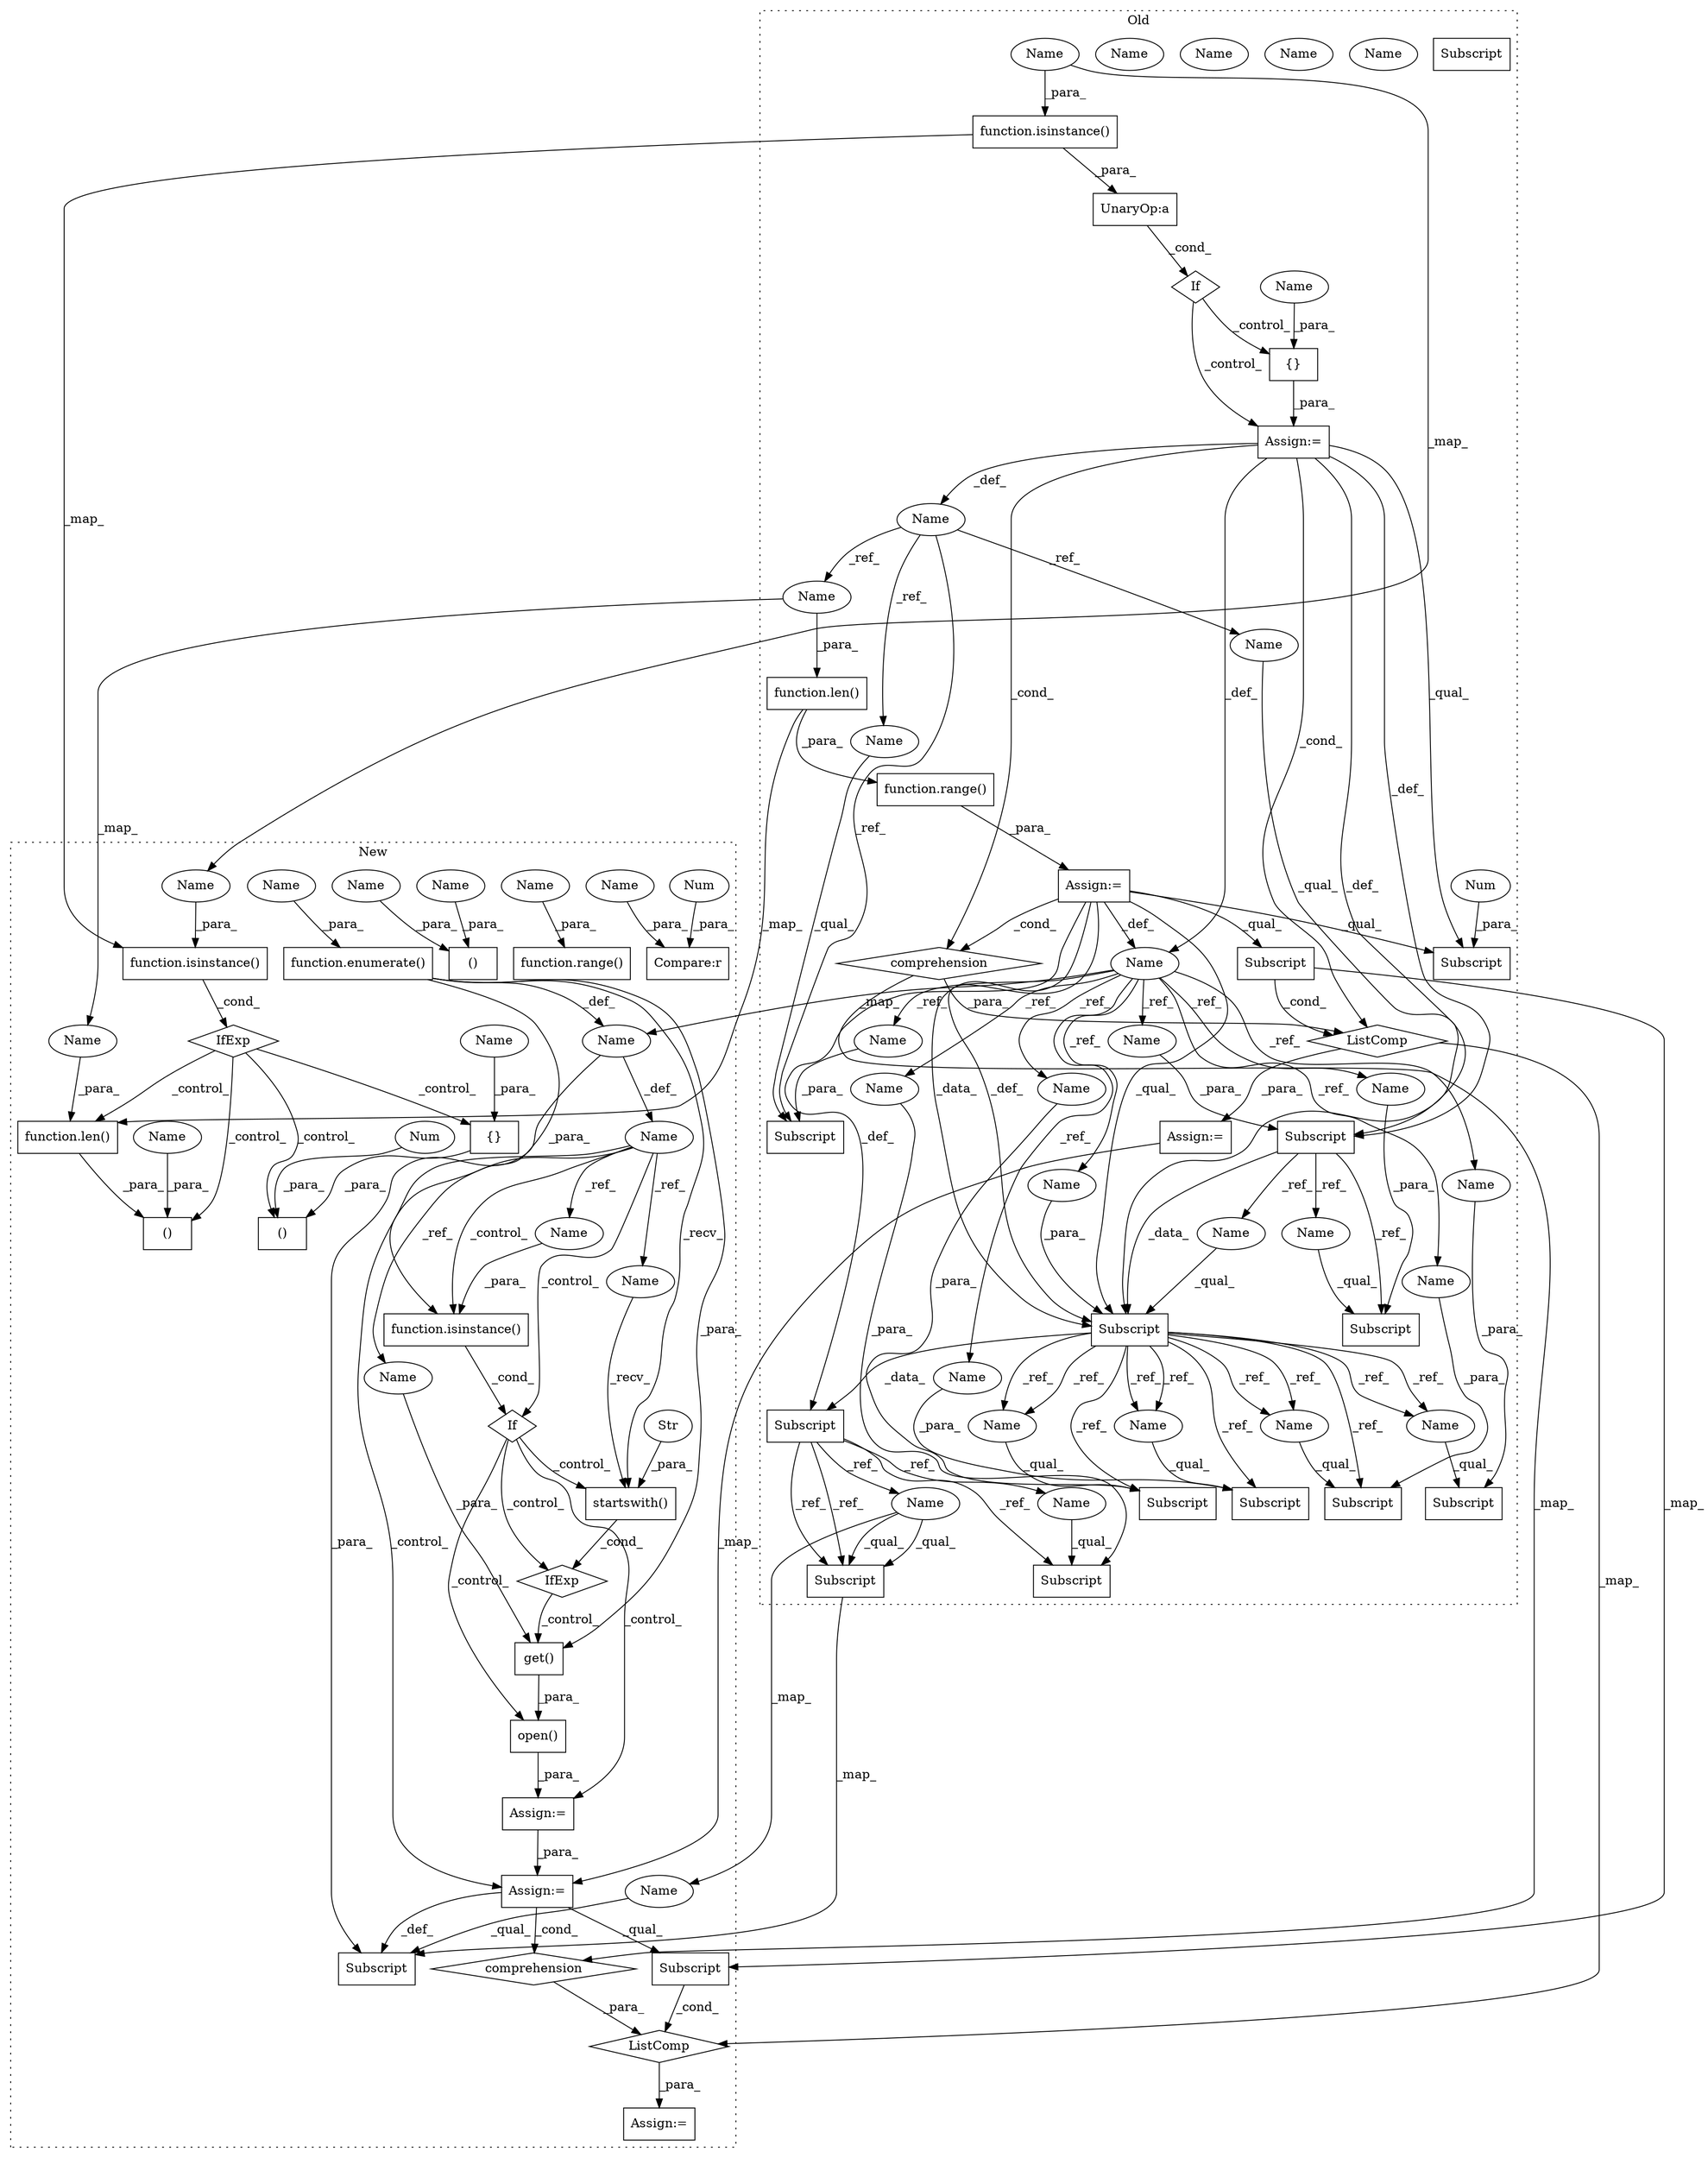 digraph G {
subgraph cluster0 {
1 [label="{}" a="59" s="6141,6146" l="1,0" shape="box"];
3 [label="Assign:=" a="68" s="6223" l="3" shape="box"];
7 [label="Assign:=" a="68" s="6138" l="3" shape="box"];
8 [label="Subscript" a="63" s="6902,0" l="51,0" shape="box"];
10 [label="If" a="96" s="6091,6120" l="3,14" shape="diamond"];
11 [label="UnaryOp:a" a="61" s="6094" l="26" shape="box"];
12 [label="Subscript" a="63" s="6495,0" l="7,0" shape="box"];
13 [label="function.range()" a="75" s="6226,6241" l="6,1" shape="box"];
14 [label="Subscript" a="63" s="6495,0" l="7,0" shape="box"];
16 [label="Subscript" a="63" s="6912,0" l="7,0" shape="box"];
21 [label="function.len()" a="75" s="6232,6240" l="4,1" shape="box"];
23 [label="Subscript" a="63" s="6618,0" l="7,0" shape="box"];
26 [label="ListComp" a="106" s="6901" l="68" shape="diamond"];
27 [label="Subscript" a="63" s="7007,0" l="9,0" shape="box"];
33 [label="Name" a="87" s="6269" l="1" shape="ellipse"];
35 [label="Subscript" a="63" s="6293,0" l="7,0" shape="box"];
37 [label="Name" a="87" s="6134" l="4" shape="ellipse"];
38 [label="Subscript" a="63" s="6402,0" l="7,0" shape="box"];
39 [label="function.isinstance()" a="75" s="6098,6119" l="11,1" shape="box"];
41 [label="Subscript" a="63" s="6526,0" l="7,0" shape="box"];
42 [label="Subscript" a="63" s="6505,0" l="7,0" shape="box"];
43 [label="Num" a="76" s="7013" l="2" shape="ellipse"];
44 [label="Subscript" a="63" s="6557,0" l="7,0" shape="box"];
49 [label="comprehension" a="45" s="6954" l="3" shape="diamond"];
51 [label="Subscript" a="63" s="6312,0" l="7,0" shape="box"];
54 [label="Assign:=" a="68" s="6898" l="3" shape="box"];
55 [label="Subscript" a="63" s="6412,0" l="7,0" shape="box"];
56 [label="Name" a="87" s="6293" l="4" shape="ellipse"];
57 [label="Name" a="87" s="6236" l="4" shape="ellipse"];
58 [label="Name" a="87" s="6312" l="4" shape="ellipse"];
65 [label="Name" a="87" s="6557" l="4" shape="ellipse"];
66 [label="Name" a="87" s="6526" l="4" shape="ellipse"];
67 [label="Name" a="87" s="6495" l="4" shape="ellipse"];
68 [label="Name" a="87" s="6505" l="4" shape="ellipse"];
69 [label="Name" a="87" s="6407" l="1" shape="ellipse"];
70 [label="Name" a="87" s="6623" l="1" shape="ellipse"];
71 [label="Name" a="87" s="6531" l="1" shape="ellipse"];
72 [label="Name" a="87" s="6298" l="1" shape="ellipse"];
73 [label="Name" a="87" s="6510" l="1" shape="ellipse"];
74 [label="Name" a="87" s="6317" l="1" shape="ellipse"];
75 [label="Name" a="87" s="6417" l="1" shape="ellipse"];
76 [label="Name" a="87" s="6500" l="1" shape="ellipse"];
77 [label="Name" a="87" s="6562" l="1" shape="ellipse"];
85 [label="Subscript" a="63" s="6912,0" l="7,0" shape="box"];
86 [label="Name" a="87" s="6912" l="4" shape="ellipse"];
87 [label="Name" a="87" s="6618" l="4" shape="ellipse"];
88 [label="Name" a="87" s="6142" l="4" shape="ellipse"];
89 [label="Name" a="87" s="6109" l="4" shape="ellipse"];
90 [label="Name" a="87" s="6557" l="4" shape="ellipse"];
91 [label="Name" a="87" s="6495" l="4" shape="ellipse"];
92 [label="Name" a="87" s="6526" l="4" shape="ellipse"];
93 [label="Name" a="87" s="6505" l="4" shape="ellipse"];
94 [label="Name" a="87" s="6412" l="4" shape="ellipse"];
95 [label="Name" a="87" s="6402" l="4" shape="ellipse"];
label = "Old";
style="dotted";
}
subgraph cluster1 {
2 [label="function.enumerate()" a="75" s="6601,6615" l="10,1" shape="box"];
4 [label="If" a="96" s="6630,6652" l="3,37" shape="diamond"];
5 [label="Assign:=" a="68" s="6691" l="3" shape="box"];
6 [label="Name" a="87" s="6595" l="2" shape="ellipse"];
9 [label="Subscript" a="63" s="7387,0" l="46,0" shape="box"];
15 [label="Subscript" a="63" s="7235,0" l="7,0" shape="box"];
17 [label="()" a="54" s="6412" l="6" shape="box"];
18 [label="{}" a="59" s="6474,6479" l="1,0" shape="box"];
19 [label="()" a="54" s="6472" l="8" shape="box"];
20 [label="function.len()" a="75" s="6422,6430" l="4,1" shape="box"];
22 [label="()" a="54" s="6431" l="6" shape="box"];
24 [label="function.range()" a="75" s="7937,7944" l="6,1" shape="box"];
25 [label="ListComp" a="106" s="7386" l="63" shape="diamond"];
28 [label="startswith()" a="75" s="6742,6762" l="14,1" shape="box"];
29 [label="Str" a="66" s="6756" l="6" shape="ellipse"];
30 [label="open()" a="75" s="6694,6771" l="11,1" shape="box"];
31 [label="Compare:r" a="40" s="7487" l="5" shape="box"];
32 [label="IfExp" a="51" s="6738,6763" l="4,6" shape="diamond"];
34 [label="Name" a="87" s="6592" l="1" shape="ellipse"];
36 [label="IfExp" a="51" s="6438,6464" l="4,6" shape="diamond"];
40 [label="function.isinstance()" a="75" s="6442,6463" l="11,1" shape="box"];
45 [label="Num" a="76" s="7491" l="1" shape="ellipse"];
46 [label="function.isinstance()" a="75" s="6633,6651" l="11,1" shape="box"];
47 [label="get()" a="75" s="6705,6720" l="13,14" shape="box"];
48 [label="Num" a="76" s="6471" l="1" shape="ellipse"];
50 [label="comprehension" a="45" s="7434" l="3" shape="diamond"];
52 [label="Assign:=" a="68" s="7383" l="3" shape="box"];
53 [label="Assign:=" a="68" s="7242" l="3" shape="box"];
59 [label="Name" a="87" s="7487" l="1" shape="ellipse"];
60 [label="Name" a="87" s="7943" l="1" shape="ellipse"];
61 [label="Name" a="87" s="6411" l="1" shape="ellipse"];
62 [label="Name" a="87" s="6742" l="2" shape="ellipse"];
63 [label="Name" a="87" s="6644" l="2" shape="ellipse"];
64 [label="Name" a="87" s="6718" l="2" shape="ellipse"];
78 [label="Name" a="87" s="7235" l="4" shape="ellipse"];
79 [label="Name" a="87" s="6433" l="4" shape="ellipse"];
80 [label="Name" a="87" s="6611" l="4" shape="ellipse"];
81 [label="Name" a="87" s="6475" l="4" shape="ellipse"];
82 [label="Name" a="87" s="6426" l="4" shape="ellipse"];
83 [label="Name" a="87" s="6414" l="4" shape="ellipse"];
84 [label="Name" a="87" s="6453" l="4" shape="ellipse"];
label = "New";
style="dotted";
}
1 -> 7 [label="_para_"];
2 -> 46 [label="_para_"];
2 -> 47 [label="_para_"];
2 -> 28 [label="_recv_"];
2 -> 34 [label="_def_"];
3 -> 49 [label="_cond_"];
3 -> 33 [label="_def_"];
3 -> 8 [label="_qual_"];
3 -> 14 [label="_def_"];
3 -> 38 [label="_def_"];
3 -> 38 [label="_data_"];
3 -> 38 [label="_qual_"];
3 -> 27 [label="_qual_"];
4 -> 5 [label="_control_"];
4 -> 28 [label="_control_"];
4 -> 32 [label="_control_"];
4 -> 30 [label="_control_"];
5 -> 53 [label="_para_"];
6 -> 4 [label="_control_"];
6 -> 53 [label="_control_"];
6 -> 62 [label="_ref_"];
6 -> 63 [label="_ref_"];
6 -> 46 [label="_control_"];
6 -> 64 [label="_ref_"];
7 -> 33 [label="_def_"];
7 -> 35 [label="_def_"];
7 -> 26 [label="_cond_"];
7 -> 27 [label="_qual_"];
7 -> 38 [label="_def_"];
7 -> 49 [label="_cond_"];
7 -> 37 [label="_def_"];
8 -> 9 [label="_map_"];
8 -> 26 [label="_cond_"];
9 -> 25 [label="_cond_"];
10 -> 1 [label="_control_"];
10 -> 7 [label="_control_"];
11 -> 10 [label="_cond_"];
13 -> 3 [label="_para_"];
14 -> 23 [label="_ref_"];
14 -> 85 [label="_ref_"];
14 -> 87 [label="_ref_"];
14 -> 86 [label="_ref_"];
14 -> 85 [label="_ref_"];
18 -> 19 [label="_para_"];
20 -> 22 [label="_para_"];
21 -> 20 [label="_map_"];
21 -> 13 [label="_para_"];
25 -> 52 [label="_para_"];
26 -> 25 [label="_map_"];
26 -> 54 [label="_para_"];
28 -> 32 [label="_cond_"];
29 -> 28 [label="_para_"];
30 -> 5 [label="_para_"];
32 -> 47 [label="_control_"];
33 -> 73 [label="_ref_"];
33 -> 70 [label="_ref_"];
33 -> 77 [label="_ref_"];
33 -> 75 [label="_ref_"];
33 -> 76 [label="_ref_"];
33 -> 74 [label="_ref_"];
33 -> 69 [label="_ref_"];
33 -> 71 [label="_ref_"];
33 -> 72 [label="_ref_"];
33 -> 34 [label="_map_"];
34 -> 6 [label="_def_"];
34 -> 15 [label="_para_"];
35 -> 94 [label="_ref_"];
35 -> 38 [label="_data_"];
35 -> 95 [label="_ref_"];
35 -> 55 [label="_ref_"];
36 -> 19 [label="_control_"];
36 -> 22 [label="_control_"];
36 -> 18 [label="_control_"];
36 -> 20 [label="_control_"];
37 -> 51 [label="_ref_"];
37 -> 56 [label="_ref_"];
37 -> 57 [label="_ref_"];
37 -> 58 [label="_ref_"];
38 -> 93 [label="_ref_"];
38 -> 92 [label="_ref_"];
38 -> 91 [label="_ref_"];
38 -> 90 [label="_ref_"];
38 -> 92 [label="_ref_"];
38 -> 91 [label="_ref_"];
38 -> 93 [label="_ref_"];
38 -> 44 [label="_ref_"];
38 -> 41 [label="_ref_"];
38 -> 42 [label="_ref_"];
38 -> 90 [label="_ref_"];
38 -> 14 [label="_data_"];
39 -> 11 [label="_para_"];
39 -> 40 [label="_map_"];
40 -> 36 [label="_cond_"];
43 -> 27 [label="_para_"];
45 -> 31 [label="_para_"];
46 -> 4 [label="_cond_"];
47 -> 30 [label="_para_"];
48 -> 19 [label="_para_"];
49 -> 50 [label="_map_"];
49 -> 26 [label="_para_"];
50 -> 25 [label="_para_"];
53 -> 50 [label="_cond_"];
53 -> 9 [label="_qual_"];
53 -> 15 [label="_def_"];
54 -> 53 [label="_map_"];
56 -> 35 [label="_qual_"];
57 -> 21 [label="_para_"];
57 -> 82 [label="_map_"];
58 -> 51 [label="_qual_"];
59 -> 31 [label="_para_"];
60 -> 24 [label="_para_"];
61 -> 17 [label="_para_"];
62 -> 28 [label="_recv_"];
63 -> 46 [label="_para_"];
64 -> 47 [label="_para_"];
69 -> 38 [label="_para_"];
70 -> 23 [label="_para_"];
71 -> 41 [label="_para_"];
72 -> 35 [label="_para_"];
73 -> 42 [label="_para_"];
74 -> 51 [label="_para_"];
75 -> 55 [label="_para_"];
76 -> 12 [label="_para_"];
77 -> 44 [label="_para_"];
78 -> 15 [label="_qual_"];
79 -> 22 [label="_para_"];
80 -> 2 [label="_para_"];
81 -> 18 [label="_para_"];
82 -> 20 [label="_para_"];
83 -> 17 [label="_para_"];
84 -> 40 [label="_para_"];
85 -> 15 [label="_map_"];
86 -> 85 [label="_qual_"];
86 -> 85 [label="_qual_"];
86 -> 78 [label="_map_"];
87 -> 23 [label="_qual_"];
88 -> 1 [label="_para_"];
89 -> 84 [label="_map_"];
89 -> 39 [label="_para_"];
90 -> 44 [label="_qual_"];
91 -> 12 [label="_qual_"];
92 -> 41 [label="_qual_"];
93 -> 42 [label="_qual_"];
94 -> 55 [label="_qual_"];
95 -> 38 [label="_qual_"];
}